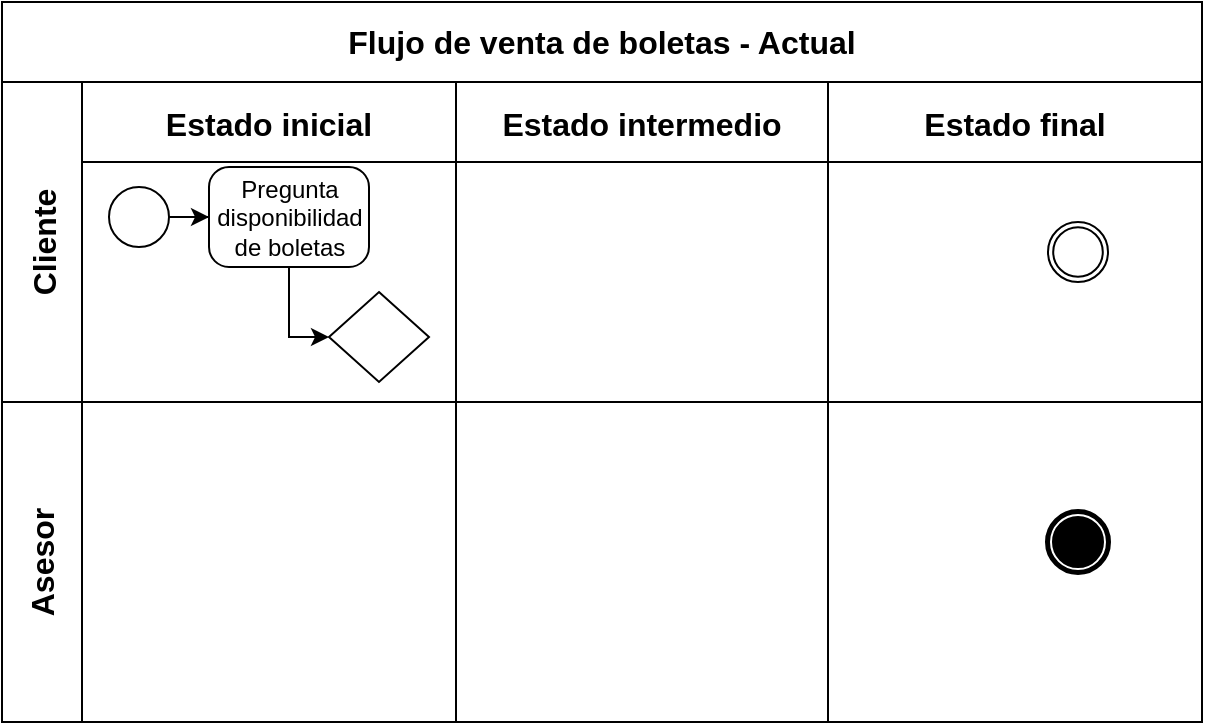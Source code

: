 <mxfile version="24.7.6" pages="2">
  <diagram name="Venta - Actual" id="7aivFQpvPPGwh6RhPbaY">
    <mxGraphModel dx="640" dy="336" grid="1" gridSize="10" guides="1" tooltips="1" connect="1" arrows="1" fold="1" page="1" pageScale="1" pageWidth="827" pageHeight="1169" math="0" shadow="0">
      <root>
        <mxCell id="0" />
        <mxCell id="1" parent="0" />
        <mxCell id="pnoqDllVbGefBGasWEdO-1" value="Flujo de venta de boletas - Actual" style="shape=table;childLayout=tableLayout;startSize=40;collapsible=0;recursiveResize=0;expand=0;fontSize=16;fontStyle=1;whiteSpace=wrap;" parent="1" vertex="1">
          <mxGeometry x="140" y="30" width="600" height="360" as="geometry" />
        </mxCell>
        <mxCell id="pnoqDllVbGefBGasWEdO-2" value="Cliente" style="shape=tableRow;horizontal=0;swimlaneHead=0;swimlaneBody=0;top=0;left=0;strokeColor=inherit;bottom=0;right=0;dropTarget=0;fontStyle=1;fillColor=none;points=[[0,0.5],[1,0.5]];portConstraint=eastwest;startSize=40;collapsible=0;recursiveResize=0;expand=0;fontSize=16;" parent="pnoqDllVbGefBGasWEdO-1" vertex="1">
          <mxGeometry y="40" width="600" height="160" as="geometry" />
        </mxCell>
        <mxCell id="pnoqDllVbGefBGasWEdO-3" value="Estado inicial" style="swimlane;swimlaneHead=0;swimlaneBody=0;fontStyle=1;strokeColor=inherit;connectable=0;fillColor=none;startSize=40;collapsible=0;recursiveResize=0;expand=0;fontSize=16;" parent="pnoqDllVbGefBGasWEdO-2" vertex="1">
          <mxGeometry x="40" width="187" height="160" as="geometry">
            <mxRectangle width="187" height="160" as="alternateBounds" />
          </mxGeometry>
        </mxCell>
        <mxCell id="Bec3HVNdoNUISOMidx-q-1" value="" style="points=[[0.145,0.145,0],[0.5,0,0],[0.855,0.145,0],[1,0.5,0],[0.855,0.855,0],[0.5,1,0],[0.145,0.855,0],[0,0.5,0]];shape=mxgraph.bpmn.event;html=1;verticalLabelPosition=bottom;labelBackgroundColor=#ffffff;verticalAlign=top;align=center;perimeter=ellipsePerimeter;outlineConnect=0;aspect=fixed;outline=standard;symbol=general;" parent="pnoqDllVbGefBGasWEdO-3" vertex="1">
          <mxGeometry x="13.5" y="52.5" width="30" height="30" as="geometry" />
        </mxCell>
        <mxCell id="FgiiflSu3p7hEkr1707w-2" value="Pregunta disponibilidad de boletas" style="points=[[0.25,0,0],[0.5,0,0],[0.75,0,0],[1,0.25,0],[1,0.5,0],[1,0.75,0],[0.75,1,0],[0.5,1,0],[0.25,1,0],[0,0.75,0],[0,0.5,0],[0,0.25,0]];shape=mxgraph.bpmn.task;whiteSpace=wrap;rectStyle=rounded;size=10;html=1;container=1;expand=0;collapsible=0;taskMarker=abstract;" vertex="1" parent="pnoqDllVbGefBGasWEdO-3">
          <mxGeometry x="63.5" y="42.5" width="80" height="50" as="geometry" />
        </mxCell>
        <mxCell id="FgiiflSu3p7hEkr1707w-6" style="edgeStyle=orthogonalEdgeStyle;rounded=0;orthogonalLoop=1;jettySize=auto;html=1;entryX=0;entryY=0.5;entryDx=0;entryDy=0;entryPerimeter=0;" edge="1" parent="pnoqDllVbGefBGasWEdO-3" source="Bec3HVNdoNUISOMidx-q-1" target="FgiiflSu3p7hEkr1707w-2">
          <mxGeometry relative="1" as="geometry" />
        </mxCell>
        <mxCell id="FgiiflSu3p7hEkr1707w-3" value="" style="points=[[0.25,0.25,0],[0.5,0,0],[0.75,0.25,0],[1,0.5,0],[0.75,0.75,0],[0.5,1,0],[0.25,0.75,0],[0,0.5,0]];shape=mxgraph.bpmn.gateway2;html=1;verticalLabelPosition=bottom;labelBackgroundColor=#ffffff;verticalAlign=top;align=center;perimeter=rhombusPerimeter;outlineConnect=0;outline=none;symbol=none;" vertex="1" parent="pnoqDllVbGefBGasWEdO-3">
          <mxGeometry x="123.5" y="105" width="50" height="45" as="geometry" />
        </mxCell>
        <mxCell id="FgiiflSu3p7hEkr1707w-4" value="" style="edgeStyle=orthogonalEdgeStyle;rounded=0;orthogonalLoop=1;jettySize=auto;html=1;entryX=0;entryY=0.5;entryDx=0;entryDy=0;entryPerimeter=0;" edge="1" parent="pnoqDllVbGefBGasWEdO-3" source="FgiiflSu3p7hEkr1707w-2" target="FgiiflSu3p7hEkr1707w-3">
          <mxGeometry relative="1" as="geometry" />
        </mxCell>
        <mxCell id="pnoqDllVbGefBGasWEdO-4" value="Estado intermedio" style="swimlane;swimlaneHead=0;swimlaneBody=0;fontStyle=1;strokeColor=inherit;connectable=0;fillColor=none;startSize=40;collapsible=0;recursiveResize=0;expand=0;fontSize=16;" parent="pnoqDllVbGefBGasWEdO-2" vertex="1">
          <mxGeometry x="227" width="186" height="160" as="geometry">
            <mxRectangle width="186" height="160" as="alternateBounds" />
          </mxGeometry>
        </mxCell>
        <mxCell id="pnoqDllVbGefBGasWEdO-5" value="Estado final" style="swimlane;swimlaneHead=0;swimlaneBody=0;fontStyle=1;strokeColor=inherit;connectable=0;fillColor=none;startSize=40;collapsible=0;recursiveResize=0;expand=0;fontSize=16;" parent="pnoqDllVbGefBGasWEdO-2" vertex="1">
          <mxGeometry x="413" width="187" height="160" as="geometry">
            <mxRectangle width="187" height="160" as="alternateBounds" />
          </mxGeometry>
        </mxCell>
        <mxCell id="Bec3HVNdoNUISOMidx-q-3" value="" style="points=[[0.145,0.145,0],[0.5,0,0],[0.855,0.145,0],[1,0.5,0],[0.855,0.855,0],[0.5,1,0],[0.145,0.855,0],[0,0.5,0]];shape=mxgraph.bpmn.event;html=1;verticalLabelPosition=bottom;labelBackgroundColor=#ffffff;verticalAlign=top;align=center;perimeter=ellipsePerimeter;outlineConnect=0;aspect=fixed;outline=throwing;symbol=general;" parent="pnoqDllVbGefBGasWEdO-5" vertex="1">
          <mxGeometry x="110" y="70" width="30" height="30" as="geometry" />
        </mxCell>
        <mxCell id="pnoqDllVbGefBGasWEdO-6" value="Asesor" style="shape=tableRow;horizontal=0;swimlaneHead=0;swimlaneBody=0;top=0;left=0;strokeColor=inherit;bottom=0;right=0;dropTarget=0;fontStyle=1;fillColor=none;points=[[0,0.5],[1,0.5]];portConstraint=eastwest;startSize=40;collapsible=0;recursiveResize=0;expand=0;fontSize=16;verticalAlign=middle;whiteSpace=wrap;" parent="pnoqDllVbGefBGasWEdO-1" vertex="1">
          <mxGeometry y="200" width="600" height="160" as="geometry" />
        </mxCell>
        <mxCell id="pnoqDllVbGefBGasWEdO-7" value="" style="swimlane;swimlaneHead=0;swimlaneBody=0;fontStyle=1;connectable=0;strokeColor=inherit;fillColor=none;startSize=0;collapsible=0;recursiveResize=0;expand=0;fontSize=16;" parent="pnoqDllVbGefBGasWEdO-6" vertex="1">
          <mxGeometry x="40" width="187" height="160" as="geometry">
            <mxRectangle width="187" height="160" as="alternateBounds" />
          </mxGeometry>
        </mxCell>
        <mxCell id="pnoqDllVbGefBGasWEdO-8" value="" style="swimlane;swimlaneHead=0;swimlaneBody=0;fontStyle=1;connectable=0;strokeColor=inherit;fillColor=none;startSize=0;collapsible=0;recursiveResize=0;expand=0;fontSize=16;" parent="pnoqDllVbGefBGasWEdO-6" vertex="1">
          <mxGeometry x="227" width="186" height="160" as="geometry">
            <mxRectangle width="186" height="160" as="alternateBounds" />
          </mxGeometry>
        </mxCell>
        <mxCell id="pnoqDllVbGefBGasWEdO-9" value="" style="swimlane;swimlaneHead=0;swimlaneBody=0;fontStyle=1;connectable=0;strokeColor=inherit;fillColor=none;startSize=0;collapsible=0;recursiveResize=0;expand=0;fontSize=16;" parent="pnoqDllVbGefBGasWEdO-6" vertex="1">
          <mxGeometry x="413" width="187" height="160" as="geometry">
            <mxRectangle width="187" height="160" as="alternateBounds" />
          </mxGeometry>
        </mxCell>
        <mxCell id="Bec3HVNdoNUISOMidx-q-2" value="" style="points=[[0.145,0.145,0],[0.5,0,0],[0.855,0.145,0],[1,0.5,0],[0.855,0.855,0],[0.5,1,0],[0.145,0.855,0],[0,0.5,0]];shape=mxgraph.bpmn.event;html=1;verticalLabelPosition=bottom;labelBackgroundColor=#ffffff;verticalAlign=top;align=center;perimeter=ellipsePerimeter;outlineConnect=0;aspect=fixed;outline=end;symbol=terminate;" parent="pnoqDllVbGefBGasWEdO-9" vertex="1">
          <mxGeometry x="110" y="55" width="30" height="30" as="geometry" />
        </mxCell>
      </root>
    </mxGraphModel>
  </diagram>
  <diagram id="TJCYYqDkxtCBFc2ZwhgP" name="Venta - Objetivo">
    <mxGraphModel dx="832" dy="437" grid="1" gridSize="10" guides="1" tooltips="1" connect="1" arrows="1" fold="1" page="1" pageScale="1" pageWidth="827" pageHeight="1169" math="0" shadow="0">
      <root>
        <mxCell id="0" />
        <mxCell id="1" parent="0" />
      </root>
    </mxGraphModel>
  </diagram>
</mxfile>
